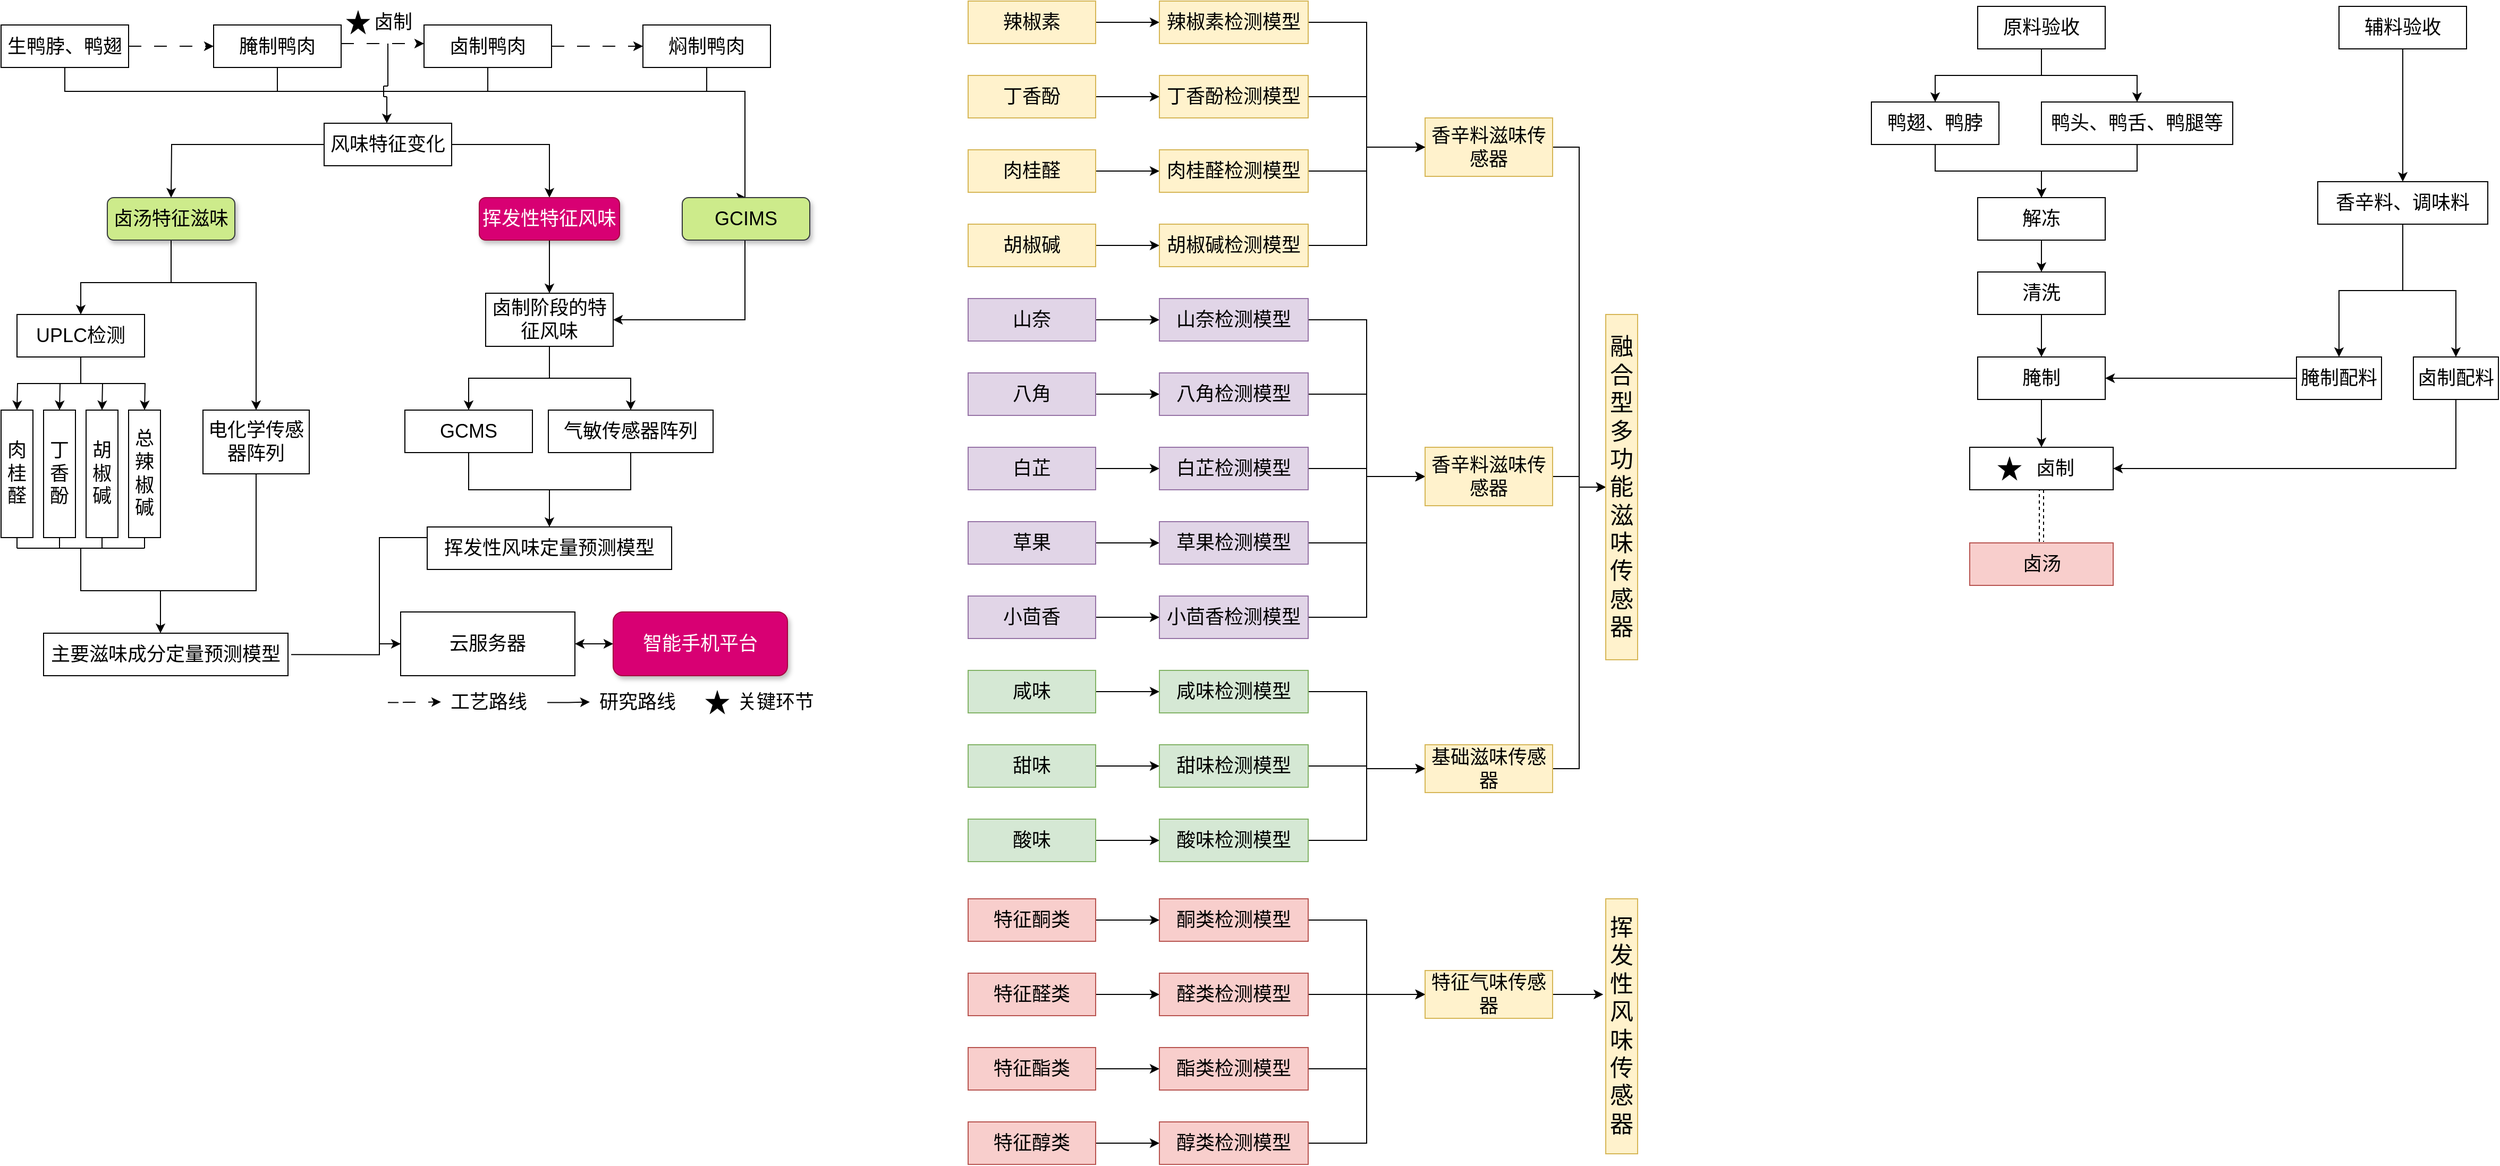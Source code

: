 <mxfile version="21.2.9" type="github">
  <diagram name="Page-1" id="tfuzhllJTT45AtUf2vew">
    <mxGraphModel dx="1165" dy="673" grid="1" gridSize="10" guides="1" tooltips="1" connect="1" arrows="1" fold="1" page="1" pageScale="1" pageWidth="827" pageHeight="1169" math="0" shadow="0">
      <root>
        <mxCell id="0" />
        <mxCell id="1" parent="0" />
        <mxCell id="FVwCDYh0nOwrm6psJOgy-3" value="" style="edgeStyle=orthogonalEdgeStyle;rounded=0;orthogonalLoop=1;jettySize=auto;html=1;dashed=1;dashPattern=12 12;" parent="1" source="FVwCDYh0nOwrm6psJOgy-1" target="FVwCDYh0nOwrm6psJOgy-2" edge="1">
          <mxGeometry relative="1" as="geometry" />
        </mxCell>
        <mxCell id="FVwCDYh0nOwrm6psJOgy-47" style="edgeStyle=orthogonalEdgeStyle;rounded=0;orthogonalLoop=1;jettySize=auto;html=1;entryX=0.5;entryY=0;entryDx=0;entryDy=0;" parent="1" source="FVwCDYh0nOwrm6psJOgy-1" target="FVwCDYh0nOwrm6psJOgy-46" edge="1">
          <mxGeometry relative="1" as="geometry">
            <mxPoint x="750" y="190" as="targetPoint" />
            <Array as="points">
              <mxPoint x="110" y="140" />
              <mxPoint x="750" y="140" />
            </Array>
          </mxGeometry>
        </mxCell>
        <mxCell id="FVwCDYh0nOwrm6psJOgy-1" value="&lt;font style=&quot;font-size: 18px;&quot;&gt;生鸭脖、鸭翅&lt;/font&gt;" style="rounded=0;whiteSpace=wrap;html=1;" parent="1" vertex="1">
          <mxGeometry x="50" y="77.5" width="120" height="40" as="geometry" />
        </mxCell>
        <mxCell id="FVwCDYh0nOwrm6psJOgy-5" value="" style="edgeStyle=orthogonalEdgeStyle;rounded=0;orthogonalLoop=1;jettySize=auto;html=1;dashed=1;dashPattern=12 12;" parent="1" source="FVwCDYh0nOwrm6psJOgy-2" target="FVwCDYh0nOwrm6psJOgy-4" edge="1">
          <mxGeometry relative="1" as="geometry">
            <Array as="points">
              <mxPoint x="404" y="95" />
              <mxPoint x="404" y="95" />
            </Array>
          </mxGeometry>
        </mxCell>
        <mxCell id="FVwCDYh0nOwrm6psJOgy-48" style="edgeStyle=orthogonalEdgeStyle;rounded=0;orthogonalLoop=1;jettySize=auto;html=1;endArrow=none;endFill=0;" parent="1" source="FVwCDYh0nOwrm6psJOgy-2" edge="1">
          <mxGeometry relative="1" as="geometry">
            <mxPoint x="310" y="140" as="targetPoint" />
          </mxGeometry>
        </mxCell>
        <mxCell id="FVwCDYh0nOwrm6psJOgy-2" value="&lt;font style=&quot;font-size: 18px;&quot;&gt;腌制鸭肉&lt;/font&gt;" style="whiteSpace=wrap;html=1;rounded=0;" parent="1" vertex="1">
          <mxGeometry x="250" y="77.5" width="120" height="40" as="geometry" />
        </mxCell>
        <mxCell id="FVwCDYh0nOwrm6psJOgy-7" value="" style="edgeStyle=orthogonalEdgeStyle;rounded=0;orthogonalLoop=1;jettySize=auto;html=1;dashed=1;dashPattern=12 12;" parent="1" source="FVwCDYh0nOwrm6psJOgy-4" target="FVwCDYh0nOwrm6psJOgy-6" edge="1">
          <mxGeometry relative="1" as="geometry" />
        </mxCell>
        <mxCell id="FVwCDYh0nOwrm6psJOgy-49" style="edgeStyle=orthogonalEdgeStyle;rounded=0;orthogonalLoop=1;jettySize=auto;html=1;endArrow=none;endFill=0;" parent="1" source="FVwCDYh0nOwrm6psJOgy-4" edge="1">
          <mxGeometry relative="1" as="geometry">
            <mxPoint x="508.0" y="140" as="targetPoint" />
          </mxGeometry>
        </mxCell>
        <mxCell id="FVwCDYh0nOwrm6psJOgy-4" value="&lt;font style=&quot;font-size: 18px;&quot;&gt;卤制鸭肉&lt;/font&gt;" style="whiteSpace=wrap;html=1;rounded=0;" parent="1" vertex="1">
          <mxGeometry x="448" y="77.5" width="120" height="40" as="geometry" />
        </mxCell>
        <mxCell id="FVwCDYh0nOwrm6psJOgy-51" style="edgeStyle=orthogonalEdgeStyle;rounded=0;orthogonalLoop=1;jettySize=auto;html=1;endArrow=none;endFill=0;" parent="1" source="FVwCDYh0nOwrm6psJOgy-6" edge="1">
          <mxGeometry relative="1" as="geometry">
            <mxPoint x="714" y="140" as="targetPoint" />
          </mxGeometry>
        </mxCell>
        <mxCell id="FVwCDYh0nOwrm6psJOgy-6" value="&lt;font style=&quot;font-size: 18px;&quot;&gt;焖制鸭肉&lt;/font&gt;" style="whiteSpace=wrap;html=1;rounded=0;" parent="1" vertex="1">
          <mxGeometry x="654" y="77.5" width="120" height="40" as="geometry" />
        </mxCell>
        <mxCell id="FVwCDYh0nOwrm6psJOgy-8" value="" style="edgeStyle=orthogonalEdgeStyle;rounded=0;orthogonalLoop=1;jettySize=auto;html=1;dashed=1;dashPattern=12 12;" parent="1" edge="1">
          <mxGeometry relative="1" as="geometry">
            <mxPoint x="424" y="715.23" as="sourcePoint" />
            <mxPoint x="464" y="714.73" as="targetPoint" />
            <Array as="points">
              <mxPoint x="414" y="714.73" />
              <mxPoint x="414" y="714.73" />
            </Array>
          </mxGeometry>
        </mxCell>
        <mxCell id="FVwCDYh0nOwrm6psJOgy-9" value="&lt;font style=&quot;font-size: 18px;&quot;&gt;工艺路线&lt;/font&gt;" style="text;strokeColor=none;align=center;fillColor=none;html=1;verticalAlign=middle;whiteSpace=wrap;rounded=0;" parent="1" vertex="1">
          <mxGeometry x="464" y="700" width="90" height="30" as="geometry" />
        </mxCell>
        <mxCell id="FVwCDYh0nOwrm6psJOgy-10" value="" style="edgeStyle=orthogonalEdgeStyle;rounded=0;orthogonalLoop=1;jettySize=auto;html=1;" parent="1" edge="1">
          <mxGeometry relative="1" as="geometry">
            <mxPoint x="564" y="715.23" as="sourcePoint" />
            <mxPoint x="604" y="714.73" as="targetPoint" />
            <Array as="points">
              <mxPoint x="584" y="714.98" />
            </Array>
          </mxGeometry>
        </mxCell>
        <mxCell id="FVwCDYh0nOwrm6psJOgy-11" value="&lt;font style=&quot;font-size: 18px;&quot;&gt;研究路线&lt;/font&gt;" style="text;strokeColor=none;align=center;fillColor=none;html=1;verticalAlign=middle;whiteSpace=wrap;rounded=0;" parent="1" vertex="1">
          <mxGeometry x="604" y="700" width="90" height="30" as="geometry" />
        </mxCell>
        <mxCell id="FVwCDYh0nOwrm6psJOgy-13" value="&lt;font style=&quot;font-size: 18px;&quot;&gt;关键环节&lt;/font&gt;" style="text;strokeColor=none;align=center;fillColor=none;html=1;verticalAlign=middle;whiteSpace=wrap;rounded=0;" parent="1" vertex="1">
          <mxGeometry x="734" y="700" width="90" height="30" as="geometry" />
        </mxCell>
        <mxCell id="FVwCDYh0nOwrm6psJOgy-14" value="" style="verticalLabelPosition=bottom;verticalAlign=top;html=1;shape=mxgraph.basic.star;fillColor=#000000;" parent="1" vertex="1">
          <mxGeometry x="714" y="705" width="20" height="20" as="geometry" />
        </mxCell>
        <mxCell id="FVwCDYh0nOwrm6psJOgy-15" value="" style="verticalLabelPosition=bottom;verticalAlign=top;html=1;shape=mxgraph.basic.star;fillColor=#000000;" parent="1" vertex="1">
          <mxGeometry x="376" y="65" width="20" height="20" as="geometry" />
        </mxCell>
        <mxCell id="FVwCDYh0nOwrm6psJOgy-16" value="&lt;span style=&quot;font-size: 18px;&quot;&gt;卤制&lt;/span&gt;" style="text;align=center;html=1;verticalAlign=middle;whiteSpace=wrap;rounded=0;" parent="1" vertex="1">
          <mxGeometry x="396" y="60" width="46" height="30" as="geometry" />
        </mxCell>
        <mxCell id="FVwCDYh0nOwrm6psJOgy-18" value="" style="endArrow=classic;html=1;rounded=0;jumpSize=12;" parent="1" edge="1">
          <mxGeometry width="50" height="50" relative="1" as="geometry">
            <mxPoint x="413" y="145" as="sourcePoint" />
            <mxPoint x="413" y="170" as="targetPoint" />
          </mxGeometry>
        </mxCell>
        <mxCell id="FVwCDYh0nOwrm6psJOgy-20" style="edgeStyle=orthogonalEdgeStyle;rounded=0;orthogonalLoop=1;jettySize=auto;html=1;" parent="1" source="FVwCDYh0nOwrm6psJOgy-19" edge="1">
          <mxGeometry relative="1" as="geometry">
            <mxPoint x="210" y="240" as="targetPoint" />
          </mxGeometry>
        </mxCell>
        <mxCell id="FVwCDYh0nOwrm6psJOgy-21" style="edgeStyle=orthogonalEdgeStyle;rounded=0;orthogonalLoop=1;jettySize=auto;html=1;entryX=0.5;entryY=0;entryDx=0;entryDy=0;" parent="1" source="FVwCDYh0nOwrm6psJOgy-19" target="FVwCDYh0nOwrm6psJOgy-23" edge="1">
          <mxGeometry relative="1" as="geometry">
            <mxPoint x="670" y="240" as="targetPoint" />
          </mxGeometry>
        </mxCell>
        <mxCell id="FVwCDYh0nOwrm6psJOgy-19" value="&lt;span style=&quot;font-size: 18px;&quot;&gt;风味特征变化&lt;/span&gt;" style="whiteSpace=wrap;html=1;rounded=0;" parent="1" vertex="1">
          <mxGeometry x="354" y="170" width="120" height="40" as="geometry" />
        </mxCell>
        <mxCell id="FVwCDYh0nOwrm6psJOgy-24" style="edgeStyle=orthogonalEdgeStyle;rounded=0;orthogonalLoop=1;jettySize=auto;html=1;entryX=0.5;entryY=0;entryDx=0;entryDy=0;" parent="1" source="FVwCDYh0nOwrm6psJOgy-22" target="FVwCDYh0nOwrm6psJOgy-26" edge="1">
          <mxGeometry relative="1" as="geometry">
            <mxPoint x="150" y="360" as="targetPoint" />
            <Array as="points">
              <mxPoint x="210" y="320" />
              <mxPoint x="125" y="320" />
            </Array>
          </mxGeometry>
        </mxCell>
        <mxCell id="FVwCDYh0nOwrm6psJOgy-25" style="edgeStyle=orthogonalEdgeStyle;rounded=0;orthogonalLoop=1;jettySize=auto;html=1;entryX=0.5;entryY=0;entryDx=0;entryDy=0;" parent="1" source="FVwCDYh0nOwrm6psJOgy-22" target="FVwCDYh0nOwrm6psJOgy-35" edge="1">
          <mxGeometry relative="1" as="geometry">
            <mxPoint x="270" y="360" as="targetPoint" />
            <Array as="points">
              <mxPoint x="210" y="320" />
              <mxPoint x="290" y="320" />
            </Array>
          </mxGeometry>
        </mxCell>
        <mxCell id="FVwCDYh0nOwrm6psJOgy-22" value="&lt;span style=&quot;font-size: 18px;&quot;&gt;卤汤特征滋味&lt;/span&gt;" style="whiteSpace=wrap;html=1;rounded=1;labelBackgroundColor=none;fillColor=#cdeb8b;strokeColor=#36393d;gradientColor=none;gradientDirection=north;glass=0;shadow=1;" parent="1" vertex="1">
          <mxGeometry x="150" y="240" width="120" height="40" as="geometry" />
        </mxCell>
        <mxCell id="FVwCDYh0nOwrm6psJOgy-55" style="edgeStyle=orthogonalEdgeStyle;rounded=0;orthogonalLoop=1;jettySize=auto;html=1;entryX=0.5;entryY=0;entryDx=0;entryDy=0;" parent="1" source="FVwCDYh0nOwrm6psJOgy-23" target="FVwCDYh0nOwrm6psJOgy-53" edge="1">
          <mxGeometry relative="1" as="geometry" />
        </mxCell>
        <mxCell id="FVwCDYh0nOwrm6psJOgy-23" value="&lt;span style=&quot;font-size: 18px;&quot;&gt;挥发性特征风味&lt;/span&gt;" style="whiteSpace=wrap;html=1;rounded=1;labelBackgroundColor=none;fillColor=#d80073;fontColor=#ffffff;strokeColor=#A50040;shadow=1;" parent="1" vertex="1">
          <mxGeometry x="500" y="240" width="132" height="40" as="geometry" />
        </mxCell>
        <mxCell id="FVwCDYh0nOwrm6psJOgy-27" style="edgeStyle=orthogonalEdgeStyle;rounded=0;orthogonalLoop=1;jettySize=auto;html=1;" parent="1" source="FVwCDYh0nOwrm6psJOgy-26" edge="1">
          <mxGeometry relative="1" as="geometry">
            <mxPoint x="65" y="440" as="targetPoint" />
          </mxGeometry>
        </mxCell>
        <mxCell id="FVwCDYh0nOwrm6psJOgy-28" style="edgeStyle=orthogonalEdgeStyle;rounded=0;orthogonalLoop=1;jettySize=auto;html=1;" parent="1" source="FVwCDYh0nOwrm6psJOgy-26" edge="1">
          <mxGeometry relative="1" as="geometry">
            <mxPoint x="105" y="440" as="targetPoint" />
          </mxGeometry>
        </mxCell>
        <mxCell id="FVwCDYh0nOwrm6psJOgy-29" style="edgeStyle=orthogonalEdgeStyle;rounded=0;orthogonalLoop=1;jettySize=auto;html=1;" parent="1" source="FVwCDYh0nOwrm6psJOgy-26" edge="1">
          <mxGeometry relative="1" as="geometry">
            <mxPoint x="145" y="440" as="targetPoint" />
          </mxGeometry>
        </mxCell>
        <mxCell id="FVwCDYh0nOwrm6psJOgy-30" style="edgeStyle=orthogonalEdgeStyle;rounded=0;orthogonalLoop=1;jettySize=auto;html=1;" parent="1" source="FVwCDYh0nOwrm6psJOgy-26" edge="1">
          <mxGeometry relative="1" as="geometry">
            <mxPoint x="185" y="440" as="targetPoint" />
          </mxGeometry>
        </mxCell>
        <mxCell id="FVwCDYh0nOwrm6psJOgy-26" value="&lt;span style=&quot;font-size: 18px;&quot;&gt;UPLC检测&lt;/span&gt;" style="whiteSpace=wrap;html=1;rounded=0;" parent="1" vertex="1">
          <mxGeometry x="65" y="350" width="120" height="40" as="geometry" />
        </mxCell>
        <mxCell id="FVwCDYh0nOwrm6psJOgy-36" style="edgeStyle=orthogonalEdgeStyle;rounded=0;orthogonalLoop=1;jettySize=auto;html=1;endArrow=none;endFill=0;" parent="1" edge="1">
          <mxGeometry relative="1" as="geometry">
            <mxPoint x="65" y="570" as="targetPoint" />
            <mxPoint x="65" y="540" as="sourcePoint" />
          </mxGeometry>
        </mxCell>
        <mxCell id="FVwCDYh0nOwrm6psJOgy-31" value="&lt;font style=&quot;font-size: 18px;&quot;&gt;肉桂醛&lt;/font&gt;" style="whiteSpace=wrap;html=1;rounded=0;fontSize=18;" parent="1" vertex="1">
          <mxGeometry x="50" y="440" width="30" height="120" as="geometry" />
        </mxCell>
        <mxCell id="FVwCDYh0nOwrm6psJOgy-37" style="edgeStyle=orthogonalEdgeStyle;rounded=0;orthogonalLoop=1;jettySize=auto;html=1;endArrow=none;endFill=0;" parent="1" edge="1">
          <mxGeometry relative="1" as="geometry">
            <mxPoint x="105" y="570" as="targetPoint" />
            <mxPoint x="105" y="540" as="sourcePoint" />
          </mxGeometry>
        </mxCell>
        <mxCell id="FVwCDYh0nOwrm6psJOgy-32" value="&lt;font style=&quot;font-size: 18px;&quot;&gt;丁香酚&lt;/font&gt;" style="whiteSpace=wrap;html=1;rounded=0;fontSize=18;" parent="1" vertex="1">
          <mxGeometry x="90" y="440" width="30" height="120" as="geometry" />
        </mxCell>
        <mxCell id="FVwCDYh0nOwrm6psJOgy-38" style="edgeStyle=orthogonalEdgeStyle;rounded=0;orthogonalLoop=1;jettySize=auto;html=1;endArrow=none;endFill=0;" parent="1" edge="1">
          <mxGeometry relative="1" as="geometry">
            <mxPoint x="145" y="570" as="targetPoint" />
            <mxPoint x="145" y="540" as="sourcePoint" />
          </mxGeometry>
        </mxCell>
        <mxCell id="FVwCDYh0nOwrm6psJOgy-33" value="&lt;font style=&quot;font-size: 18px;&quot;&gt;胡椒碱&lt;/font&gt;" style="whiteSpace=wrap;html=1;rounded=0;fontSize=18;" parent="1" vertex="1">
          <mxGeometry x="130" y="440" width="30" height="120" as="geometry" />
        </mxCell>
        <mxCell id="FVwCDYh0nOwrm6psJOgy-39" style="edgeStyle=orthogonalEdgeStyle;rounded=0;orthogonalLoop=1;jettySize=auto;html=1;endArrow=none;endFill=0;" parent="1" edge="1">
          <mxGeometry relative="1" as="geometry">
            <mxPoint x="185" y="570" as="targetPoint" />
            <mxPoint x="185" y="540" as="sourcePoint" />
          </mxGeometry>
        </mxCell>
        <mxCell id="FVwCDYh0nOwrm6psJOgy-34" value="&lt;font style=&quot;font-size: 18px;&quot;&gt;总辣椒碱&lt;/font&gt;" style="whiteSpace=wrap;html=1;rounded=0;fontSize=18;" parent="1" vertex="1">
          <mxGeometry x="170" y="440" width="30" height="120" as="geometry" />
        </mxCell>
        <mxCell id="FVwCDYh0nOwrm6psJOgy-43" style="edgeStyle=orthogonalEdgeStyle;rounded=0;orthogonalLoop=1;jettySize=auto;html=1;endArrow=none;endFill=0;" parent="1" source="FVwCDYh0nOwrm6psJOgy-35" edge="1">
          <mxGeometry relative="1" as="geometry">
            <mxPoint x="270" y="610" as="targetPoint" />
            <Array as="points">
              <mxPoint x="290" y="610" />
            </Array>
          </mxGeometry>
        </mxCell>
        <mxCell id="FVwCDYh0nOwrm6psJOgy-35" value="&lt;span style=&quot;font-size: 18px;&quot;&gt;电化学传感器阵列&lt;/span&gt;" style="whiteSpace=wrap;html=1;rounded=0;" parent="1" vertex="1">
          <mxGeometry x="240" y="440" width="100" height="60" as="geometry" />
        </mxCell>
        <mxCell id="FVwCDYh0nOwrm6psJOgy-41" style="edgeStyle=orthogonalEdgeStyle;rounded=0;orthogonalLoop=1;jettySize=auto;html=1;endArrow=none;endFill=0;" parent="1" edge="1">
          <mxGeometry relative="1" as="geometry">
            <mxPoint x="185" y="570" as="targetPoint" />
            <mxPoint x="65" y="570" as="sourcePoint" />
          </mxGeometry>
        </mxCell>
        <mxCell id="FVwCDYh0nOwrm6psJOgy-42" style="edgeStyle=orthogonalEdgeStyle;rounded=0;orthogonalLoop=1;jettySize=auto;html=1;" parent="1" edge="1">
          <mxGeometry relative="1" as="geometry">
            <mxPoint x="200" y="650" as="targetPoint" />
            <mxPoint x="125" y="570" as="sourcePoint" />
            <Array as="points">
              <mxPoint x="125" y="610" />
              <mxPoint x="200" y="610" />
              <mxPoint x="200" y="650" />
            </Array>
          </mxGeometry>
        </mxCell>
        <mxCell id="FVwCDYh0nOwrm6psJOgy-44" style="edgeStyle=orthogonalEdgeStyle;rounded=0;orthogonalLoop=1;jettySize=auto;html=1;endArrow=none;endFill=0;" parent="1" edge="1">
          <mxGeometry relative="1" as="geometry">
            <mxPoint x="270" y="610" as="targetPoint" />
            <mxPoint x="180" y="610" as="sourcePoint" />
            <Array as="points">
              <mxPoint x="270" y="610" />
            </Array>
          </mxGeometry>
        </mxCell>
        <mxCell id="FVwCDYh0nOwrm6psJOgy-74" style="edgeStyle=orthogonalEdgeStyle;rounded=0;orthogonalLoop=1;jettySize=auto;html=1;entryX=0;entryY=0.5;entryDx=0;entryDy=0;endArrow=none;endFill=0;exitX=1.013;exitY=0.504;exitDx=0;exitDy=0;exitPerimeter=0;" parent="1" source="FVwCDYh0nOwrm6psJOgy-45" target="FVwCDYh0nOwrm6psJOgy-71" edge="1">
          <mxGeometry relative="1" as="geometry">
            <mxPoint x="326" y="670" as="sourcePoint" />
            <mxPoint x="432" y="660" as="targetPoint" />
            <Array as="points">
              <mxPoint x="406" y="670" />
              <mxPoint x="406" y="660" />
            </Array>
          </mxGeometry>
        </mxCell>
        <mxCell id="FVwCDYh0nOwrm6psJOgy-45" value="&lt;span style=&quot;font-size: 18px;&quot;&gt;主要滋味成分定量预测模型&lt;/span&gt;" style="whiteSpace=wrap;html=1;rounded=0;" parent="1" vertex="1">
          <mxGeometry x="90" y="650" width="230" height="40" as="geometry" />
        </mxCell>
        <mxCell id="FVwCDYh0nOwrm6psJOgy-52" style="edgeStyle=orthogonalEdgeStyle;rounded=0;orthogonalLoop=1;jettySize=auto;html=1;entryX=1;entryY=0.5;entryDx=0;entryDy=0;" parent="1" source="FVwCDYh0nOwrm6psJOgy-46" target="FVwCDYh0nOwrm6psJOgy-53" edge="1">
          <mxGeometry relative="1" as="geometry">
            <mxPoint x="750" y="320" as="targetPoint" />
            <Array as="points">
              <mxPoint x="750" y="355" />
            </Array>
          </mxGeometry>
        </mxCell>
        <mxCell id="FVwCDYh0nOwrm6psJOgy-46" value="&lt;span style=&quot;font-size: 18px;&quot;&gt;GCIMS&lt;/span&gt;" style="whiteSpace=wrap;html=1;rounded=1;fillColor=#cdeb8b;strokeColor=#36393d;shadow=1;gradientDirection=north;fillStyle=auto;" parent="1" vertex="1">
          <mxGeometry x="691" y="240" width="120" height="40" as="geometry" />
        </mxCell>
        <mxCell id="FVwCDYh0nOwrm6psJOgy-66" style="edgeStyle=orthogonalEdgeStyle;rounded=0;orthogonalLoop=1;jettySize=auto;html=1;entryX=0.5;entryY=0;entryDx=0;entryDy=0;" parent="1" source="FVwCDYh0nOwrm6psJOgy-53" target="FVwCDYh0nOwrm6psJOgy-56" edge="1">
          <mxGeometry relative="1" as="geometry" />
        </mxCell>
        <mxCell id="FVwCDYh0nOwrm6psJOgy-67" style="edgeStyle=orthogonalEdgeStyle;rounded=0;orthogonalLoop=1;jettySize=auto;html=1;" parent="1" source="FVwCDYh0nOwrm6psJOgy-53" target="FVwCDYh0nOwrm6psJOgy-57" edge="1">
          <mxGeometry relative="1" as="geometry" />
        </mxCell>
        <mxCell id="FVwCDYh0nOwrm6psJOgy-53" value="&lt;span style=&quot;font-size: 18px;&quot;&gt;卤制阶段的特征风味&lt;/span&gt;" style="whiteSpace=wrap;html=1;rounded=0;" parent="1" vertex="1">
          <mxGeometry x="506" y="330" width="120" height="50" as="geometry" />
        </mxCell>
        <mxCell id="FVwCDYh0nOwrm6psJOgy-69" style="edgeStyle=orthogonalEdgeStyle;rounded=0;orthogonalLoop=1;jettySize=auto;html=1;entryX=0.5;entryY=0;entryDx=0;entryDy=0;" parent="1" source="FVwCDYh0nOwrm6psJOgy-56" target="FVwCDYh0nOwrm6psJOgy-68" edge="1">
          <mxGeometry relative="1" as="geometry" />
        </mxCell>
        <mxCell id="FVwCDYh0nOwrm6psJOgy-56" value="&lt;span style=&quot;font-size: 18px;&quot;&gt;GCMS&lt;/span&gt;" style="whiteSpace=wrap;html=1;rounded=0;" parent="1" vertex="1">
          <mxGeometry x="430" y="440" width="120" height="40" as="geometry" />
        </mxCell>
        <mxCell id="FVwCDYh0nOwrm6psJOgy-70" style="edgeStyle=orthogonalEdgeStyle;rounded=0;orthogonalLoop=1;jettySize=auto;html=1;endArrow=none;endFill=0;" parent="1" edge="1">
          <mxGeometry relative="1" as="geometry">
            <mxPoint x="642.497" y="460" as="sourcePoint" />
            <mxPoint x="566" y="515" as="targetPoint" />
            <Array as="points">
              <mxPoint x="643" y="515" />
            </Array>
          </mxGeometry>
        </mxCell>
        <mxCell id="FVwCDYh0nOwrm6psJOgy-57" value="&lt;span style=&quot;font-size: 18px;&quot;&gt;气敏传感器阵列&lt;/span&gt;" style="whiteSpace=wrap;html=1;rounded=0;" parent="1" vertex="1">
          <mxGeometry x="565" y="440" width="155" height="40" as="geometry" />
        </mxCell>
        <mxCell id="FVwCDYh0nOwrm6psJOgy-62" value="" style="endArrow=none;html=1;rounded=0;" parent="1" edge="1">
          <mxGeometry width="50" height="50" relative="1" as="geometry">
            <mxPoint x="410" y="145" as="sourcePoint" />
            <mxPoint x="413" y="145" as="targetPoint" />
          </mxGeometry>
        </mxCell>
        <mxCell id="FVwCDYh0nOwrm6psJOgy-63" value="" style="endArrow=none;html=1;rounded=0;" parent="1" edge="1">
          <mxGeometry width="50" height="50" relative="1" as="geometry">
            <mxPoint x="410" y="135" as="sourcePoint" />
            <mxPoint x="414" y="135" as="targetPoint" />
          </mxGeometry>
        </mxCell>
        <mxCell id="FVwCDYh0nOwrm6psJOgy-64" value="" style="endArrow=none;html=1;rounded=0;" parent="1" edge="1">
          <mxGeometry width="50" height="50" relative="1" as="geometry">
            <mxPoint x="410" y="145" as="sourcePoint" />
            <mxPoint x="410" y="135" as="targetPoint" />
          </mxGeometry>
        </mxCell>
        <mxCell id="FVwCDYh0nOwrm6psJOgy-65" value="" style="endArrow=none;html=1;rounded=0;" parent="1" edge="1">
          <mxGeometry width="50" height="50" relative="1" as="geometry">
            <mxPoint x="414" y="135" as="sourcePoint" />
            <mxPoint x="414" y="95" as="targetPoint" />
          </mxGeometry>
        </mxCell>
        <mxCell id="FVwCDYh0nOwrm6psJOgy-73" style="edgeStyle=orthogonalEdgeStyle;rounded=0;orthogonalLoop=1;jettySize=auto;html=1;entryX=0;entryY=0.5;entryDx=0;entryDy=0;" parent="1" source="FVwCDYh0nOwrm6psJOgy-68" target="FVwCDYh0nOwrm6psJOgy-71" edge="1">
          <mxGeometry relative="1" as="geometry">
            <Array as="points">
              <mxPoint x="406" y="560" />
              <mxPoint x="406" y="660" />
            </Array>
          </mxGeometry>
        </mxCell>
        <mxCell id="FVwCDYh0nOwrm6psJOgy-68" value="&lt;span style=&quot;font-size: 18px;&quot;&gt;挥发性风味定量预测模型&lt;/span&gt;" style="whiteSpace=wrap;html=1;rounded=0;" parent="1" vertex="1">
          <mxGeometry x="451" y="550" width="230" height="40" as="geometry" />
        </mxCell>
        <mxCell id="FVwCDYh0nOwrm6psJOgy-75" style="edgeStyle=orthogonalEdgeStyle;rounded=0;orthogonalLoop=1;jettySize=auto;html=1;entryX=0;entryY=0.5;entryDx=0;entryDy=0;startArrow=classic;startFill=1;" parent="1" source="FVwCDYh0nOwrm6psJOgy-71" target="FVwCDYh0nOwrm6psJOgy-72" edge="1">
          <mxGeometry relative="1" as="geometry" />
        </mxCell>
        <mxCell id="FVwCDYh0nOwrm6psJOgy-71" value="&lt;span style=&quot;font-size: 18px;&quot;&gt;云服务器&lt;/span&gt;" style="whiteSpace=wrap;html=1;rounded=0;" parent="1" vertex="1">
          <mxGeometry x="426" y="630" width="164" height="60" as="geometry" />
        </mxCell>
        <mxCell id="FVwCDYh0nOwrm6psJOgy-72" value="&lt;span style=&quot;font-size: 18px;&quot;&gt;智能手机平台&lt;/span&gt;" style="whiteSpace=wrap;html=1;rounded=1;fillColor=#d80073;strokeColor=#A50040;shadow=1;fontColor=#ffffff;" parent="1" vertex="1">
          <mxGeometry x="626" y="630" width="164" height="60" as="geometry" />
        </mxCell>
        <mxCell id="X1_3HiMKgyW_f9map4IM-42" style="edgeStyle=orthogonalEdgeStyle;rounded=0;orthogonalLoop=1;jettySize=auto;html=1;entryX=0;entryY=0.5;entryDx=0;entryDy=0;" edge="1" parent="1" source="X1_3HiMKgyW_f9map4IM-1" target="X1_3HiMKgyW_f9map4IM-28">
          <mxGeometry relative="1" as="geometry" />
        </mxCell>
        <mxCell id="X1_3HiMKgyW_f9map4IM-1" value="&lt;span style=&quot;font-size: 18px;&quot;&gt;辣椒素&lt;/span&gt;" style="rounded=0;whiteSpace=wrap;html=1;fillColor=#fff2cc;strokeColor=#d6b656;" vertex="1" parent="1">
          <mxGeometry x="960" y="55" width="120" height="40" as="geometry" />
        </mxCell>
        <mxCell id="X1_3HiMKgyW_f9map4IM-43" style="edgeStyle=orthogonalEdgeStyle;rounded=0;orthogonalLoop=1;jettySize=auto;html=1;" edge="1" parent="1" source="X1_3HiMKgyW_f9map4IM-2" target="X1_3HiMKgyW_f9map4IM-29">
          <mxGeometry relative="1" as="geometry" />
        </mxCell>
        <mxCell id="X1_3HiMKgyW_f9map4IM-2" value="&lt;span style=&quot;font-size: 18px;&quot;&gt;丁香酚&lt;/span&gt;" style="rounded=0;whiteSpace=wrap;html=1;fillColor=#fff2cc;strokeColor=#d6b656;" vertex="1" parent="1">
          <mxGeometry x="960" y="125" width="120" height="40" as="geometry" />
        </mxCell>
        <mxCell id="X1_3HiMKgyW_f9map4IM-44" style="edgeStyle=orthogonalEdgeStyle;rounded=0;orthogonalLoop=1;jettySize=auto;html=1;entryX=0;entryY=0.5;entryDx=0;entryDy=0;" edge="1" parent="1" source="X1_3HiMKgyW_f9map4IM-3" target="X1_3HiMKgyW_f9map4IM-30">
          <mxGeometry relative="1" as="geometry" />
        </mxCell>
        <mxCell id="X1_3HiMKgyW_f9map4IM-3" value="&lt;span style=&quot;font-size: 18px;&quot;&gt;肉桂醛&lt;/span&gt;" style="rounded=0;whiteSpace=wrap;html=1;fillColor=#fff2cc;strokeColor=#d6b656;" vertex="1" parent="1">
          <mxGeometry x="960" y="195" width="120" height="40" as="geometry" />
        </mxCell>
        <mxCell id="X1_3HiMKgyW_f9map4IM-45" style="edgeStyle=orthogonalEdgeStyle;rounded=0;orthogonalLoop=1;jettySize=auto;html=1;" edge="1" parent="1" source="X1_3HiMKgyW_f9map4IM-4" target="X1_3HiMKgyW_f9map4IM-31">
          <mxGeometry relative="1" as="geometry" />
        </mxCell>
        <mxCell id="X1_3HiMKgyW_f9map4IM-4" value="&lt;span style=&quot;font-size: 18px;&quot;&gt;胡椒碱&lt;/span&gt;" style="rounded=0;whiteSpace=wrap;html=1;fillColor=#fff2cc;strokeColor=#d6b656;" vertex="1" parent="1">
          <mxGeometry x="960" y="265" width="120" height="40" as="geometry" />
        </mxCell>
        <mxCell id="X1_3HiMKgyW_f9map4IM-46" style="edgeStyle=orthogonalEdgeStyle;rounded=0;orthogonalLoop=1;jettySize=auto;html=1;entryX=0;entryY=0.5;entryDx=0;entryDy=0;" edge="1" parent="1" source="X1_3HiMKgyW_f9map4IM-5" target="X1_3HiMKgyW_f9map4IM-32">
          <mxGeometry relative="1" as="geometry" />
        </mxCell>
        <mxCell id="X1_3HiMKgyW_f9map4IM-5" value="&lt;span style=&quot;font-size: 18px;&quot;&gt;山奈&lt;/span&gt;" style="rounded=0;whiteSpace=wrap;html=1;fillColor=#e1d5e7;strokeColor=#9673a6;" vertex="1" parent="1">
          <mxGeometry x="960" y="335" width="120" height="40" as="geometry" />
        </mxCell>
        <mxCell id="X1_3HiMKgyW_f9map4IM-47" style="edgeStyle=orthogonalEdgeStyle;rounded=0;orthogonalLoop=1;jettySize=auto;html=1;entryX=0;entryY=0.5;entryDx=0;entryDy=0;" edge="1" parent="1" source="X1_3HiMKgyW_f9map4IM-6" target="X1_3HiMKgyW_f9map4IM-33">
          <mxGeometry relative="1" as="geometry" />
        </mxCell>
        <mxCell id="X1_3HiMKgyW_f9map4IM-6" value="&lt;span style=&quot;font-size: 18px;&quot;&gt;八角&lt;/span&gt;" style="rounded=0;whiteSpace=wrap;html=1;fillColor=#e1d5e7;strokeColor=#9673a6;" vertex="1" parent="1">
          <mxGeometry x="960" y="405" width="120" height="40" as="geometry" />
        </mxCell>
        <mxCell id="X1_3HiMKgyW_f9map4IM-48" style="edgeStyle=orthogonalEdgeStyle;rounded=0;orthogonalLoop=1;jettySize=auto;html=1;entryX=0;entryY=0.5;entryDx=0;entryDy=0;" edge="1" parent="1" source="X1_3HiMKgyW_f9map4IM-7" target="X1_3HiMKgyW_f9map4IM-34">
          <mxGeometry relative="1" as="geometry" />
        </mxCell>
        <mxCell id="X1_3HiMKgyW_f9map4IM-7" value="&lt;span style=&quot;font-size: 18px;&quot;&gt;白芷&lt;/span&gt;" style="rounded=0;whiteSpace=wrap;html=1;fillColor=#e1d5e7;strokeColor=#9673a6;" vertex="1" parent="1">
          <mxGeometry x="960" y="475" width="120" height="40" as="geometry" />
        </mxCell>
        <mxCell id="X1_3HiMKgyW_f9map4IM-49" style="edgeStyle=orthogonalEdgeStyle;rounded=0;orthogonalLoop=1;jettySize=auto;html=1;entryX=0;entryY=0.5;entryDx=0;entryDy=0;" edge="1" parent="1" source="X1_3HiMKgyW_f9map4IM-8" target="X1_3HiMKgyW_f9map4IM-35">
          <mxGeometry relative="1" as="geometry" />
        </mxCell>
        <mxCell id="X1_3HiMKgyW_f9map4IM-8" value="&lt;span style=&quot;font-size: 18px;&quot;&gt;草果&lt;/span&gt;" style="rounded=0;whiteSpace=wrap;html=1;fillColor=#e1d5e7;strokeColor=#9673a6;" vertex="1" parent="1">
          <mxGeometry x="960" y="545" width="120" height="40" as="geometry" />
        </mxCell>
        <mxCell id="X1_3HiMKgyW_f9map4IM-50" style="edgeStyle=orthogonalEdgeStyle;rounded=0;orthogonalLoop=1;jettySize=auto;html=1;entryX=0;entryY=0.5;entryDx=0;entryDy=0;" edge="1" parent="1" source="X1_3HiMKgyW_f9map4IM-9" target="X1_3HiMKgyW_f9map4IM-36">
          <mxGeometry relative="1" as="geometry" />
        </mxCell>
        <mxCell id="X1_3HiMKgyW_f9map4IM-9" value="&lt;span style=&quot;font-size: 18px;&quot;&gt;小茴香&lt;/span&gt;" style="rounded=0;whiteSpace=wrap;html=1;fillColor=#e1d5e7;strokeColor=#9673a6;" vertex="1" parent="1">
          <mxGeometry x="960" y="615" width="120" height="40" as="geometry" />
        </mxCell>
        <mxCell id="X1_3HiMKgyW_f9map4IM-51" style="edgeStyle=orthogonalEdgeStyle;rounded=0;orthogonalLoop=1;jettySize=auto;html=1;entryX=0;entryY=0.5;entryDx=0;entryDy=0;" edge="1" parent="1" source="X1_3HiMKgyW_f9map4IM-10" target="X1_3HiMKgyW_f9map4IM-37">
          <mxGeometry relative="1" as="geometry" />
        </mxCell>
        <mxCell id="X1_3HiMKgyW_f9map4IM-10" value="&lt;span style=&quot;font-size: 18px;&quot;&gt;咸味&lt;/span&gt;" style="rounded=0;whiteSpace=wrap;html=1;fillColor=#d5e8d4;strokeColor=#82b366;" vertex="1" parent="1">
          <mxGeometry x="960" y="685" width="120" height="40" as="geometry" />
        </mxCell>
        <mxCell id="X1_3HiMKgyW_f9map4IM-52" style="edgeStyle=orthogonalEdgeStyle;rounded=0;orthogonalLoop=1;jettySize=auto;html=1;entryX=0;entryY=0.5;entryDx=0;entryDy=0;" edge="1" parent="1" source="X1_3HiMKgyW_f9map4IM-11" target="X1_3HiMKgyW_f9map4IM-38">
          <mxGeometry relative="1" as="geometry" />
        </mxCell>
        <mxCell id="X1_3HiMKgyW_f9map4IM-11" value="&lt;span style=&quot;font-size: 18px;&quot;&gt;甜味&lt;/span&gt;" style="rounded=0;whiteSpace=wrap;html=1;fillColor=#d5e8d4;strokeColor=#82b366;" vertex="1" parent="1">
          <mxGeometry x="960" y="755" width="120" height="40" as="geometry" />
        </mxCell>
        <mxCell id="X1_3HiMKgyW_f9map4IM-53" style="edgeStyle=orthogonalEdgeStyle;rounded=0;orthogonalLoop=1;jettySize=auto;html=1;" edge="1" parent="1" source="X1_3HiMKgyW_f9map4IM-12" target="X1_3HiMKgyW_f9map4IM-39">
          <mxGeometry relative="1" as="geometry" />
        </mxCell>
        <mxCell id="X1_3HiMKgyW_f9map4IM-12" value="&lt;span style=&quot;font-size: 18px;&quot;&gt;酸味&lt;/span&gt;" style="rounded=0;whiteSpace=wrap;html=1;fillColor=#d5e8d4;strokeColor=#82b366;" vertex="1" parent="1">
          <mxGeometry x="960" y="825" width="120" height="40" as="geometry" />
        </mxCell>
        <mxCell id="X1_3HiMKgyW_f9map4IM-69" style="edgeStyle=orthogonalEdgeStyle;rounded=0;orthogonalLoop=1;jettySize=auto;html=1;entryX=0;entryY=0.5;entryDx=0;entryDy=0;" edge="1" parent="1" source="X1_3HiMKgyW_f9map4IM-14" target="X1_3HiMKgyW_f9map4IM-68">
          <mxGeometry relative="1" as="geometry" />
        </mxCell>
        <mxCell id="X1_3HiMKgyW_f9map4IM-14" value="&lt;span style=&quot;font-size: 18px;&quot;&gt;香辛料滋味传感器&lt;/span&gt;" style="rounded=0;whiteSpace=wrap;html=1;fillColor=#fff2cc;strokeColor=#d6b656;" vertex="1" parent="1">
          <mxGeometry x="1390" y="165" width="120" height="55" as="geometry" />
        </mxCell>
        <mxCell id="X1_3HiMKgyW_f9map4IM-54" style="edgeStyle=orthogonalEdgeStyle;rounded=0;orthogonalLoop=1;jettySize=auto;html=1;entryX=0;entryY=0.5;entryDx=0;entryDy=0;" edge="1" parent="1" source="X1_3HiMKgyW_f9map4IM-28" target="X1_3HiMKgyW_f9map4IM-14">
          <mxGeometry relative="1" as="geometry" />
        </mxCell>
        <mxCell id="X1_3HiMKgyW_f9map4IM-28" value="&lt;span style=&quot;font-size: 18px;&quot;&gt;辣椒素检测模型&lt;/span&gt;" style="rounded=0;whiteSpace=wrap;html=1;fillColor=#fff2cc;strokeColor=#d6b656;" vertex="1" parent="1">
          <mxGeometry x="1140" y="55" width="140" height="40" as="geometry" />
        </mxCell>
        <mxCell id="X1_3HiMKgyW_f9map4IM-55" style="edgeStyle=orthogonalEdgeStyle;rounded=0;orthogonalLoop=1;jettySize=auto;html=1;" edge="1" parent="1" source="X1_3HiMKgyW_f9map4IM-29" target="X1_3HiMKgyW_f9map4IM-14">
          <mxGeometry relative="1" as="geometry" />
        </mxCell>
        <mxCell id="X1_3HiMKgyW_f9map4IM-29" value="&lt;span style=&quot;font-size: 18px;&quot;&gt;丁香酚检测模型&lt;/span&gt;" style="rounded=0;whiteSpace=wrap;html=1;fillColor=#fff2cc;strokeColor=#d6b656;" vertex="1" parent="1">
          <mxGeometry x="1140" y="125" width="140" height="40" as="geometry" />
        </mxCell>
        <mxCell id="X1_3HiMKgyW_f9map4IM-56" style="edgeStyle=orthogonalEdgeStyle;rounded=0;orthogonalLoop=1;jettySize=auto;html=1;" edge="1" parent="1" source="X1_3HiMKgyW_f9map4IM-30" target="X1_3HiMKgyW_f9map4IM-14">
          <mxGeometry relative="1" as="geometry" />
        </mxCell>
        <mxCell id="X1_3HiMKgyW_f9map4IM-30" value="&lt;span style=&quot;font-size: 18px;&quot;&gt;肉桂醛检测模型&lt;/span&gt;" style="rounded=0;whiteSpace=wrap;html=1;fillColor=#fff2cc;strokeColor=#d6b656;" vertex="1" parent="1">
          <mxGeometry x="1140" y="195" width="140" height="40" as="geometry" />
        </mxCell>
        <mxCell id="X1_3HiMKgyW_f9map4IM-58" style="edgeStyle=orthogonalEdgeStyle;rounded=0;orthogonalLoop=1;jettySize=auto;html=1;entryX=0;entryY=0.5;entryDx=0;entryDy=0;" edge="1" parent="1" source="X1_3HiMKgyW_f9map4IM-31" target="X1_3HiMKgyW_f9map4IM-14">
          <mxGeometry relative="1" as="geometry" />
        </mxCell>
        <mxCell id="X1_3HiMKgyW_f9map4IM-31" value="&lt;span style=&quot;font-size: 18px;&quot;&gt;胡椒碱检测模型&lt;/span&gt;" style="rounded=0;whiteSpace=wrap;html=1;fillColor=#fff2cc;strokeColor=#d6b656;" vertex="1" parent="1">
          <mxGeometry x="1140" y="265" width="140" height="40" as="geometry" />
        </mxCell>
        <mxCell id="X1_3HiMKgyW_f9map4IM-59" style="edgeStyle=orthogonalEdgeStyle;rounded=0;orthogonalLoop=1;jettySize=auto;html=1;entryX=0;entryY=0.5;entryDx=0;entryDy=0;" edge="1" parent="1" source="X1_3HiMKgyW_f9map4IM-32" target="X1_3HiMKgyW_f9map4IM-40">
          <mxGeometry relative="1" as="geometry" />
        </mxCell>
        <mxCell id="X1_3HiMKgyW_f9map4IM-32" value="&lt;span style=&quot;font-size: 18px;&quot;&gt;山奈检测模型&lt;/span&gt;" style="rounded=0;whiteSpace=wrap;html=1;fillColor=#e1d5e7;strokeColor=#9673a6;" vertex="1" parent="1">
          <mxGeometry x="1140" y="335" width="140" height="40" as="geometry" />
        </mxCell>
        <mxCell id="X1_3HiMKgyW_f9map4IM-67" style="edgeStyle=orthogonalEdgeStyle;rounded=0;orthogonalLoop=1;jettySize=auto;html=1;entryX=0;entryY=0.5;entryDx=0;entryDy=0;" edge="1" parent="1" source="X1_3HiMKgyW_f9map4IM-33" target="X1_3HiMKgyW_f9map4IM-40">
          <mxGeometry relative="1" as="geometry" />
        </mxCell>
        <mxCell id="X1_3HiMKgyW_f9map4IM-33" value="&lt;span style=&quot;font-size: 18px;&quot;&gt;八角检测模型&lt;/span&gt;" style="rounded=0;whiteSpace=wrap;html=1;fillColor=#e1d5e7;strokeColor=#9673a6;" vertex="1" parent="1">
          <mxGeometry x="1140" y="405" width="140" height="40" as="geometry" />
        </mxCell>
        <mxCell id="X1_3HiMKgyW_f9map4IM-61" style="edgeStyle=orthogonalEdgeStyle;rounded=0;orthogonalLoop=1;jettySize=auto;html=1;entryX=0;entryY=0.5;entryDx=0;entryDy=0;" edge="1" parent="1" source="X1_3HiMKgyW_f9map4IM-34" target="X1_3HiMKgyW_f9map4IM-40">
          <mxGeometry relative="1" as="geometry" />
        </mxCell>
        <mxCell id="X1_3HiMKgyW_f9map4IM-34" value="&lt;span style=&quot;font-size: 18px;&quot;&gt;白芷检测模型&lt;/span&gt;" style="rounded=0;whiteSpace=wrap;html=1;fillColor=#e1d5e7;strokeColor=#9673a6;" vertex="1" parent="1">
          <mxGeometry x="1140" y="475" width="140" height="40" as="geometry" />
        </mxCell>
        <mxCell id="X1_3HiMKgyW_f9map4IM-62" style="edgeStyle=orthogonalEdgeStyle;rounded=0;orthogonalLoop=1;jettySize=auto;html=1;entryX=0;entryY=0.5;entryDx=0;entryDy=0;" edge="1" parent="1" source="X1_3HiMKgyW_f9map4IM-35" target="X1_3HiMKgyW_f9map4IM-40">
          <mxGeometry relative="1" as="geometry" />
        </mxCell>
        <mxCell id="X1_3HiMKgyW_f9map4IM-35" value="&lt;span style=&quot;font-size: 18px;&quot;&gt;草果检测模型&lt;/span&gt;" style="rounded=0;whiteSpace=wrap;html=1;fillColor=#e1d5e7;strokeColor=#9673a6;" vertex="1" parent="1">
          <mxGeometry x="1140" y="545" width="140" height="40" as="geometry" />
        </mxCell>
        <mxCell id="X1_3HiMKgyW_f9map4IM-63" style="edgeStyle=orthogonalEdgeStyle;rounded=0;orthogonalLoop=1;jettySize=auto;html=1;entryX=0;entryY=0.5;entryDx=0;entryDy=0;" edge="1" parent="1" source="X1_3HiMKgyW_f9map4IM-36" target="X1_3HiMKgyW_f9map4IM-40">
          <mxGeometry relative="1" as="geometry" />
        </mxCell>
        <mxCell id="X1_3HiMKgyW_f9map4IM-36" value="&lt;span style=&quot;font-size: 18px;&quot;&gt;小茴香检测模型&lt;/span&gt;" style="rounded=0;whiteSpace=wrap;html=1;fillColor=#e1d5e7;strokeColor=#9673a6;" vertex="1" parent="1">
          <mxGeometry x="1140" y="615" width="140" height="40" as="geometry" />
        </mxCell>
        <mxCell id="X1_3HiMKgyW_f9map4IM-64" style="edgeStyle=orthogonalEdgeStyle;rounded=0;orthogonalLoop=1;jettySize=auto;html=1;entryX=0;entryY=0.5;entryDx=0;entryDy=0;" edge="1" parent="1" source="X1_3HiMKgyW_f9map4IM-37" target="X1_3HiMKgyW_f9map4IM-41">
          <mxGeometry relative="1" as="geometry" />
        </mxCell>
        <mxCell id="X1_3HiMKgyW_f9map4IM-37" value="&lt;span style=&quot;font-size: 18px;&quot;&gt;咸味检测模型&lt;/span&gt;" style="rounded=0;whiteSpace=wrap;html=1;fillColor=#d5e8d4;strokeColor=#82b366;" vertex="1" parent="1">
          <mxGeometry x="1140" y="685" width="140" height="40" as="geometry" />
        </mxCell>
        <mxCell id="X1_3HiMKgyW_f9map4IM-65" style="edgeStyle=orthogonalEdgeStyle;rounded=0;orthogonalLoop=1;jettySize=auto;html=1;entryX=0;entryY=0.5;entryDx=0;entryDy=0;" edge="1" parent="1" source="X1_3HiMKgyW_f9map4IM-38" target="X1_3HiMKgyW_f9map4IM-41">
          <mxGeometry relative="1" as="geometry" />
        </mxCell>
        <mxCell id="X1_3HiMKgyW_f9map4IM-38" value="&lt;span style=&quot;font-size: 18px;&quot;&gt;甜味检测模型&lt;/span&gt;" style="rounded=0;whiteSpace=wrap;html=1;fillColor=#d5e8d4;strokeColor=#82b366;" vertex="1" parent="1">
          <mxGeometry x="1140" y="755" width="140" height="40" as="geometry" />
        </mxCell>
        <mxCell id="X1_3HiMKgyW_f9map4IM-66" style="edgeStyle=orthogonalEdgeStyle;rounded=0;orthogonalLoop=1;jettySize=auto;html=1;entryX=0;entryY=0.5;entryDx=0;entryDy=0;" edge="1" parent="1" source="X1_3HiMKgyW_f9map4IM-39" target="X1_3HiMKgyW_f9map4IM-41">
          <mxGeometry relative="1" as="geometry" />
        </mxCell>
        <mxCell id="X1_3HiMKgyW_f9map4IM-39" value="&lt;span style=&quot;font-size: 18px;&quot;&gt;酸味检测模型&lt;/span&gt;" style="rounded=0;whiteSpace=wrap;html=1;fillColor=#d5e8d4;strokeColor=#82b366;" vertex="1" parent="1">
          <mxGeometry x="1140" y="825" width="140" height="40" as="geometry" />
        </mxCell>
        <mxCell id="X1_3HiMKgyW_f9map4IM-70" style="edgeStyle=orthogonalEdgeStyle;rounded=0;orthogonalLoop=1;jettySize=auto;html=1;entryX=0;entryY=0.5;entryDx=0;entryDy=0;" edge="1" parent="1" source="X1_3HiMKgyW_f9map4IM-40" target="X1_3HiMKgyW_f9map4IM-68">
          <mxGeometry relative="1" as="geometry" />
        </mxCell>
        <mxCell id="X1_3HiMKgyW_f9map4IM-40" value="&lt;span style=&quot;font-size: 18px;&quot;&gt;香辛料滋味传感器&lt;/span&gt;" style="rounded=0;whiteSpace=wrap;html=1;fillColor=#fff2cc;strokeColor=#d6b656;" vertex="1" parent="1">
          <mxGeometry x="1390" y="475" width="120" height="55" as="geometry" />
        </mxCell>
        <mxCell id="X1_3HiMKgyW_f9map4IM-72" style="edgeStyle=orthogonalEdgeStyle;rounded=0;orthogonalLoop=1;jettySize=auto;html=1;entryX=0;entryY=0.5;entryDx=0;entryDy=0;" edge="1" parent="1" source="X1_3HiMKgyW_f9map4IM-41" target="X1_3HiMKgyW_f9map4IM-68">
          <mxGeometry relative="1" as="geometry" />
        </mxCell>
        <mxCell id="X1_3HiMKgyW_f9map4IM-41" value="&lt;span style=&quot;font-size: 18px;&quot;&gt;基础滋味传感器&lt;/span&gt;" style="rounded=0;whiteSpace=wrap;html=1;fillColor=#fff2cc;strokeColor=#d6b656;" vertex="1" parent="1">
          <mxGeometry x="1390" y="755" width="120" height="45" as="geometry" />
        </mxCell>
        <mxCell id="X1_3HiMKgyW_f9map4IM-68" value="&lt;span style=&quot;font-size: 22px;&quot;&gt;融合型多功能滋味传感器&lt;/span&gt;" style="rounded=0;whiteSpace=wrap;html=1;fillColor=#fff2cc;strokeColor=#d6b656;fontSize=22;" vertex="1" parent="1">
          <mxGeometry x="1560" y="350" width="30" height="325" as="geometry" />
        </mxCell>
        <mxCell id="X1_3HiMKgyW_f9map4IM-73" style="edgeStyle=orthogonalEdgeStyle;rounded=0;orthogonalLoop=1;jettySize=auto;html=1;entryX=0;entryY=0.5;entryDx=0;entryDy=0;" edge="1" parent="1" source="X1_3HiMKgyW_f9map4IM-74" target="X1_3HiMKgyW_f9map4IM-80">
          <mxGeometry relative="1" as="geometry" />
        </mxCell>
        <mxCell id="X1_3HiMKgyW_f9map4IM-74" value="&lt;span style=&quot;font-size: 18px;&quot;&gt;特征酮类&lt;/span&gt;" style="rounded=0;whiteSpace=wrap;html=1;fillColor=#f8cecc;strokeColor=#b85450;" vertex="1" parent="1">
          <mxGeometry x="960" y="900" width="120" height="40" as="geometry" />
        </mxCell>
        <mxCell id="X1_3HiMKgyW_f9map4IM-75" style="edgeStyle=orthogonalEdgeStyle;rounded=0;orthogonalLoop=1;jettySize=auto;html=1;entryX=0;entryY=0.5;entryDx=0;entryDy=0;" edge="1" parent="1" source="X1_3HiMKgyW_f9map4IM-76" target="X1_3HiMKgyW_f9map4IM-82">
          <mxGeometry relative="1" as="geometry" />
        </mxCell>
        <mxCell id="X1_3HiMKgyW_f9map4IM-76" value="&lt;span style=&quot;font-size: 18px;&quot;&gt;特征醛类&lt;/span&gt;" style="rounded=0;whiteSpace=wrap;html=1;fillColor=#f8cecc;strokeColor=#b85450;" vertex="1" parent="1">
          <mxGeometry x="960" y="970" width="120" height="40" as="geometry" />
        </mxCell>
        <mxCell id="X1_3HiMKgyW_f9map4IM-77" style="edgeStyle=orthogonalEdgeStyle;rounded=0;orthogonalLoop=1;jettySize=auto;html=1;" edge="1" parent="1" source="X1_3HiMKgyW_f9map4IM-78" target="X1_3HiMKgyW_f9map4IM-84">
          <mxGeometry relative="1" as="geometry" />
        </mxCell>
        <mxCell id="X1_3HiMKgyW_f9map4IM-78" value="&lt;span style=&quot;font-size: 18px;&quot;&gt;特征酯类&lt;/span&gt;" style="rounded=0;whiteSpace=wrap;html=1;fillColor=#f8cecc;strokeColor=#b85450;" vertex="1" parent="1">
          <mxGeometry x="960" y="1040" width="120" height="40" as="geometry" />
        </mxCell>
        <mxCell id="X1_3HiMKgyW_f9map4IM-79" style="edgeStyle=orthogonalEdgeStyle;rounded=0;orthogonalLoop=1;jettySize=auto;html=1;entryX=0;entryY=0.5;entryDx=0;entryDy=0;" edge="1" parent="1" source="X1_3HiMKgyW_f9map4IM-80" target="X1_3HiMKgyW_f9map4IM-85">
          <mxGeometry relative="1" as="geometry" />
        </mxCell>
        <mxCell id="X1_3HiMKgyW_f9map4IM-80" value="&lt;span style=&quot;font-size: 18px;&quot;&gt;酮类检测模型&lt;/span&gt;" style="rounded=0;whiteSpace=wrap;html=1;fillColor=#f8cecc;strokeColor=#b85450;" vertex="1" parent="1">
          <mxGeometry x="1140" y="900" width="140" height="40" as="geometry" />
        </mxCell>
        <mxCell id="X1_3HiMKgyW_f9map4IM-81" style="edgeStyle=orthogonalEdgeStyle;rounded=0;orthogonalLoop=1;jettySize=auto;html=1;entryX=0;entryY=0.5;entryDx=0;entryDy=0;" edge="1" parent="1" source="X1_3HiMKgyW_f9map4IM-82" target="X1_3HiMKgyW_f9map4IM-85">
          <mxGeometry relative="1" as="geometry" />
        </mxCell>
        <mxCell id="X1_3HiMKgyW_f9map4IM-82" value="&lt;span style=&quot;font-size: 18px;&quot;&gt;醛类检测模型&lt;/span&gt;" style="rounded=0;whiteSpace=wrap;html=1;fillColor=#f8cecc;strokeColor=#b85450;" vertex="1" parent="1">
          <mxGeometry x="1140" y="970" width="140" height="40" as="geometry" />
        </mxCell>
        <mxCell id="X1_3HiMKgyW_f9map4IM-83" style="edgeStyle=orthogonalEdgeStyle;rounded=0;orthogonalLoop=1;jettySize=auto;html=1;entryX=0;entryY=0.5;entryDx=0;entryDy=0;" edge="1" parent="1" source="X1_3HiMKgyW_f9map4IM-84" target="X1_3HiMKgyW_f9map4IM-85">
          <mxGeometry relative="1" as="geometry" />
        </mxCell>
        <mxCell id="X1_3HiMKgyW_f9map4IM-84" value="&lt;span style=&quot;font-size: 18px;&quot;&gt;酯类检测模型&lt;/span&gt;" style="rounded=0;whiteSpace=wrap;html=1;fillColor=#f8cecc;strokeColor=#b85450;" vertex="1" parent="1">
          <mxGeometry x="1140" y="1040" width="140" height="40" as="geometry" />
        </mxCell>
        <mxCell id="X1_3HiMKgyW_f9map4IM-93" style="edgeStyle=orthogonalEdgeStyle;rounded=0;orthogonalLoop=1;jettySize=auto;html=1;entryX=-0.078;entryY=0.375;entryDx=0;entryDy=0;entryPerimeter=0;" edge="1" parent="1" source="X1_3HiMKgyW_f9map4IM-85" target="X1_3HiMKgyW_f9map4IM-91">
          <mxGeometry relative="1" as="geometry" />
        </mxCell>
        <mxCell id="X1_3HiMKgyW_f9map4IM-85" value="&lt;span style=&quot;font-size: 18px;&quot;&gt;特征气味传感器&lt;/span&gt;" style="rounded=0;whiteSpace=wrap;html=1;fillColor=#fff2cc;strokeColor=#d6b656;" vertex="1" parent="1">
          <mxGeometry x="1390" y="967.5" width="120" height="45" as="geometry" />
        </mxCell>
        <mxCell id="X1_3HiMKgyW_f9map4IM-86" style="edgeStyle=orthogonalEdgeStyle;rounded=0;orthogonalLoop=1;jettySize=auto;html=1;" edge="1" parent="1" source="X1_3HiMKgyW_f9map4IM-87" target="X1_3HiMKgyW_f9map4IM-88">
          <mxGeometry relative="1" as="geometry" />
        </mxCell>
        <mxCell id="X1_3HiMKgyW_f9map4IM-87" value="&lt;span style=&quot;font-size: 18px;&quot;&gt;特征醇类&lt;/span&gt;" style="rounded=0;whiteSpace=wrap;html=1;fillColor=#f8cecc;strokeColor=#b85450;" vertex="1" parent="1">
          <mxGeometry x="960" y="1110" width="120" height="40" as="geometry" />
        </mxCell>
        <mxCell id="X1_3HiMKgyW_f9map4IM-90" style="edgeStyle=orthogonalEdgeStyle;rounded=0;orthogonalLoop=1;jettySize=auto;html=1;entryX=0;entryY=0.5;entryDx=0;entryDy=0;" edge="1" parent="1" source="X1_3HiMKgyW_f9map4IM-88" target="X1_3HiMKgyW_f9map4IM-85">
          <mxGeometry relative="1" as="geometry" />
        </mxCell>
        <mxCell id="X1_3HiMKgyW_f9map4IM-88" value="&lt;span style=&quot;font-size: 18px;&quot;&gt;醇类检测模型&lt;/span&gt;" style="rounded=0;whiteSpace=wrap;html=1;fillColor=#f8cecc;strokeColor=#b85450;" vertex="1" parent="1">
          <mxGeometry x="1140" y="1110" width="140" height="40" as="geometry" />
        </mxCell>
        <mxCell id="X1_3HiMKgyW_f9map4IM-91" value="&lt;span style=&quot;font-size: 22px;&quot;&gt;挥发性风味传感器&lt;/span&gt;" style="rounded=0;whiteSpace=wrap;html=1;fillColor=#fff2cc;strokeColor=#d6b656;fontSize=22;" vertex="1" parent="1">
          <mxGeometry x="1560" y="900" width="30" height="240" as="geometry" />
        </mxCell>
        <mxCell id="X1_3HiMKgyW_f9map4IM-98" style="edgeStyle=orthogonalEdgeStyle;rounded=0;orthogonalLoop=1;jettySize=auto;html=1;entryX=0.5;entryY=0;entryDx=0;entryDy=0;" edge="1" parent="1" source="X1_3HiMKgyW_f9map4IM-94" target="X1_3HiMKgyW_f9map4IM-96">
          <mxGeometry relative="1" as="geometry" />
        </mxCell>
        <mxCell id="X1_3HiMKgyW_f9map4IM-99" style="edgeStyle=orthogonalEdgeStyle;rounded=0;orthogonalLoop=1;jettySize=auto;html=1;" edge="1" parent="1" source="X1_3HiMKgyW_f9map4IM-94" target="X1_3HiMKgyW_f9map4IM-97">
          <mxGeometry relative="1" as="geometry" />
        </mxCell>
        <mxCell id="X1_3HiMKgyW_f9map4IM-94" value="&lt;font style=&quot;font-size: 18px;&quot;&gt;原料验收&lt;/font&gt;" style="rounded=0;whiteSpace=wrap;html=1;" vertex="1" parent="1">
          <mxGeometry x="1910" y="60" width="120" height="40" as="geometry" />
        </mxCell>
        <mxCell id="X1_3HiMKgyW_f9map4IM-106" style="edgeStyle=orthogonalEdgeStyle;rounded=0;orthogonalLoop=1;jettySize=auto;html=1;entryX=0.5;entryY=0;entryDx=0;entryDy=0;" edge="1" parent="1" source="X1_3HiMKgyW_f9map4IM-95" target="X1_3HiMKgyW_f9map4IM-105">
          <mxGeometry relative="1" as="geometry" />
        </mxCell>
        <mxCell id="X1_3HiMKgyW_f9map4IM-95" value="&lt;font style=&quot;font-size: 18px;&quot;&gt;辅料验收&lt;/font&gt;" style="whiteSpace=wrap;html=1;rounded=0;" vertex="1" parent="1">
          <mxGeometry x="2250" y="60" width="120" height="40" as="geometry" />
        </mxCell>
        <mxCell id="X1_3HiMKgyW_f9map4IM-101" style="edgeStyle=orthogonalEdgeStyle;rounded=0;orthogonalLoop=1;jettySize=auto;html=1;" edge="1" parent="1" source="X1_3HiMKgyW_f9map4IM-96" target="X1_3HiMKgyW_f9map4IM-100">
          <mxGeometry relative="1" as="geometry" />
        </mxCell>
        <mxCell id="X1_3HiMKgyW_f9map4IM-96" value="&lt;font style=&quot;font-size: 18px;&quot;&gt;鸭翅、鸭脖&lt;/font&gt;" style="rounded=0;whiteSpace=wrap;html=1;" vertex="1" parent="1">
          <mxGeometry x="1810" y="150" width="120" height="40" as="geometry" />
        </mxCell>
        <mxCell id="X1_3HiMKgyW_f9map4IM-102" style="edgeStyle=orthogonalEdgeStyle;rounded=0;orthogonalLoop=1;jettySize=auto;html=1;entryX=0.5;entryY=0;entryDx=0;entryDy=0;" edge="1" parent="1" source="X1_3HiMKgyW_f9map4IM-97" target="X1_3HiMKgyW_f9map4IM-100">
          <mxGeometry relative="1" as="geometry" />
        </mxCell>
        <mxCell id="X1_3HiMKgyW_f9map4IM-97" value="&lt;font style=&quot;font-size: 18px;&quot;&gt;鸭头、鸭舌、鸭腿等&lt;/font&gt;" style="rounded=0;whiteSpace=wrap;html=1;" vertex="1" parent="1">
          <mxGeometry x="1970" y="150" width="180" height="40" as="geometry" />
        </mxCell>
        <mxCell id="X1_3HiMKgyW_f9map4IM-108" style="edgeStyle=orthogonalEdgeStyle;rounded=0;orthogonalLoop=1;jettySize=auto;html=1;entryX=0.5;entryY=0;entryDx=0;entryDy=0;" edge="1" parent="1" source="X1_3HiMKgyW_f9map4IM-100" target="X1_3HiMKgyW_f9map4IM-103">
          <mxGeometry relative="1" as="geometry" />
        </mxCell>
        <mxCell id="X1_3HiMKgyW_f9map4IM-100" value="&lt;font style=&quot;font-size: 18px;&quot;&gt;解冻&lt;/font&gt;" style="rounded=0;whiteSpace=wrap;html=1;" vertex="1" parent="1">
          <mxGeometry x="1910" y="240" width="120" height="40" as="geometry" />
        </mxCell>
        <mxCell id="X1_3HiMKgyW_f9map4IM-109" style="edgeStyle=orthogonalEdgeStyle;rounded=0;orthogonalLoop=1;jettySize=auto;html=1;entryX=0.5;entryY=0;entryDx=0;entryDy=0;" edge="1" parent="1" source="X1_3HiMKgyW_f9map4IM-103" target="X1_3HiMKgyW_f9map4IM-104">
          <mxGeometry relative="1" as="geometry" />
        </mxCell>
        <mxCell id="X1_3HiMKgyW_f9map4IM-103" value="&lt;span style=&quot;font-size: 18px;&quot;&gt;清洗&lt;/span&gt;" style="rounded=0;whiteSpace=wrap;html=1;" vertex="1" parent="1">
          <mxGeometry x="1910" y="310" width="120" height="40" as="geometry" />
        </mxCell>
        <mxCell id="X1_3HiMKgyW_f9map4IM-119" style="edgeStyle=orthogonalEdgeStyle;rounded=0;orthogonalLoop=1;jettySize=auto;html=1;" edge="1" parent="1" source="X1_3HiMKgyW_f9map4IM-104" target="X1_3HiMKgyW_f9map4IM-111">
          <mxGeometry relative="1" as="geometry">
            <mxPoint x="1980" y="480" as="targetPoint" />
            <Array as="points">
              <mxPoint x="1970" y="490" />
              <mxPoint x="1970" y="490" />
            </Array>
          </mxGeometry>
        </mxCell>
        <mxCell id="X1_3HiMKgyW_f9map4IM-104" value="&lt;span style=&quot;font-size: 18px;&quot;&gt;腌制&lt;/span&gt;" style="rounded=0;whiteSpace=wrap;html=1;" vertex="1" parent="1">
          <mxGeometry x="1910" y="390" width="120" height="40" as="geometry" />
        </mxCell>
        <mxCell id="X1_3HiMKgyW_f9map4IM-110" style="edgeStyle=orthogonalEdgeStyle;rounded=0;orthogonalLoop=1;jettySize=auto;html=1;" edge="1" parent="1" source="X1_3HiMKgyW_f9map4IM-105" target="X1_3HiMKgyW_f9map4IM-107">
          <mxGeometry relative="1" as="geometry" />
        </mxCell>
        <mxCell id="X1_3HiMKgyW_f9map4IM-115" style="edgeStyle=orthogonalEdgeStyle;rounded=0;orthogonalLoop=1;jettySize=auto;html=1;entryX=0.5;entryY=0;entryDx=0;entryDy=0;" edge="1" parent="1" source="X1_3HiMKgyW_f9map4IM-105" target="X1_3HiMKgyW_f9map4IM-114">
          <mxGeometry relative="1" as="geometry" />
        </mxCell>
        <mxCell id="X1_3HiMKgyW_f9map4IM-105" value="&lt;span style=&quot;font-size: 18px;&quot;&gt;香辛料、调味料&lt;/span&gt;" style="rounded=0;whiteSpace=wrap;html=1;" vertex="1" parent="1">
          <mxGeometry x="2230" y="225" width="160" height="40" as="geometry" />
        </mxCell>
        <mxCell id="X1_3HiMKgyW_f9map4IM-117" style="edgeStyle=orthogonalEdgeStyle;rounded=0;orthogonalLoop=1;jettySize=auto;html=1;entryX=1;entryY=0.5;entryDx=0;entryDy=0;" edge="1" parent="1" source="X1_3HiMKgyW_f9map4IM-107" target="X1_3HiMKgyW_f9map4IM-104">
          <mxGeometry relative="1" as="geometry" />
        </mxCell>
        <mxCell id="X1_3HiMKgyW_f9map4IM-107" value="&lt;span style=&quot;font-size: 18px;&quot;&gt;腌制配料&lt;/span&gt;" style="rounded=0;whiteSpace=wrap;html=1;" vertex="1" parent="1">
          <mxGeometry x="2210" y="390" width="80" height="40" as="geometry" />
        </mxCell>
        <mxCell id="X1_3HiMKgyW_f9map4IM-121" style="edgeStyle=orthogonalEdgeStyle;rounded=0;orthogonalLoop=1;jettySize=auto;html=1;endArrow=none;endFill=0;dashed=1;entryX=0.5;entryY=0;entryDx=0;entryDy=0;shape=link;" edge="1" parent="1" source="X1_3HiMKgyW_f9map4IM-111">
          <mxGeometry relative="1" as="geometry">
            <mxPoint x="1970" y="564" as="targetPoint" />
          </mxGeometry>
        </mxCell>
        <mxCell id="X1_3HiMKgyW_f9map4IM-111" value="&lt;span style=&quot;font-size: 18px;&quot;&gt;&amp;nbsp; &amp;nbsp; &amp;nbsp;卤制&lt;/span&gt;" style="rounded=0;whiteSpace=wrap;html=1;" vertex="1" parent="1">
          <mxGeometry x="1902.5" y="475" width="135" height="40" as="geometry" />
        </mxCell>
        <mxCell id="X1_3HiMKgyW_f9map4IM-120" style="edgeStyle=orthogonalEdgeStyle;rounded=0;orthogonalLoop=1;jettySize=auto;html=1;" edge="1" parent="1" source="X1_3HiMKgyW_f9map4IM-114" target="X1_3HiMKgyW_f9map4IM-111">
          <mxGeometry relative="1" as="geometry">
            <Array as="points">
              <mxPoint x="2360" y="495" />
            </Array>
          </mxGeometry>
        </mxCell>
        <mxCell id="X1_3HiMKgyW_f9map4IM-114" value="&lt;span style=&quot;font-size: 18px;&quot;&gt;卤制配料&lt;/span&gt;" style="rounded=0;whiteSpace=wrap;html=1;" vertex="1" parent="1">
          <mxGeometry x="2320" y="390" width="80" height="40" as="geometry" />
        </mxCell>
        <mxCell id="X1_3HiMKgyW_f9map4IM-124" value="" style="verticalLabelPosition=bottom;verticalAlign=top;html=1;shape=mxgraph.basic.star;fillColor=#000000;" vertex="1" parent="1">
          <mxGeometry x="1930" y="485" width="20" height="20" as="geometry" />
        </mxCell>
        <mxCell id="X1_3HiMKgyW_f9map4IM-125" value="&lt;span style=&quot;font-size: 18px;&quot;&gt;卤汤&lt;/span&gt;" style="rounded=0;whiteSpace=wrap;html=1;fillColor=#f8cecc;strokeColor=#b85450;" vertex="1" parent="1">
          <mxGeometry x="1902.5" y="565" width="135" height="40" as="geometry" />
        </mxCell>
      </root>
    </mxGraphModel>
  </diagram>
</mxfile>
